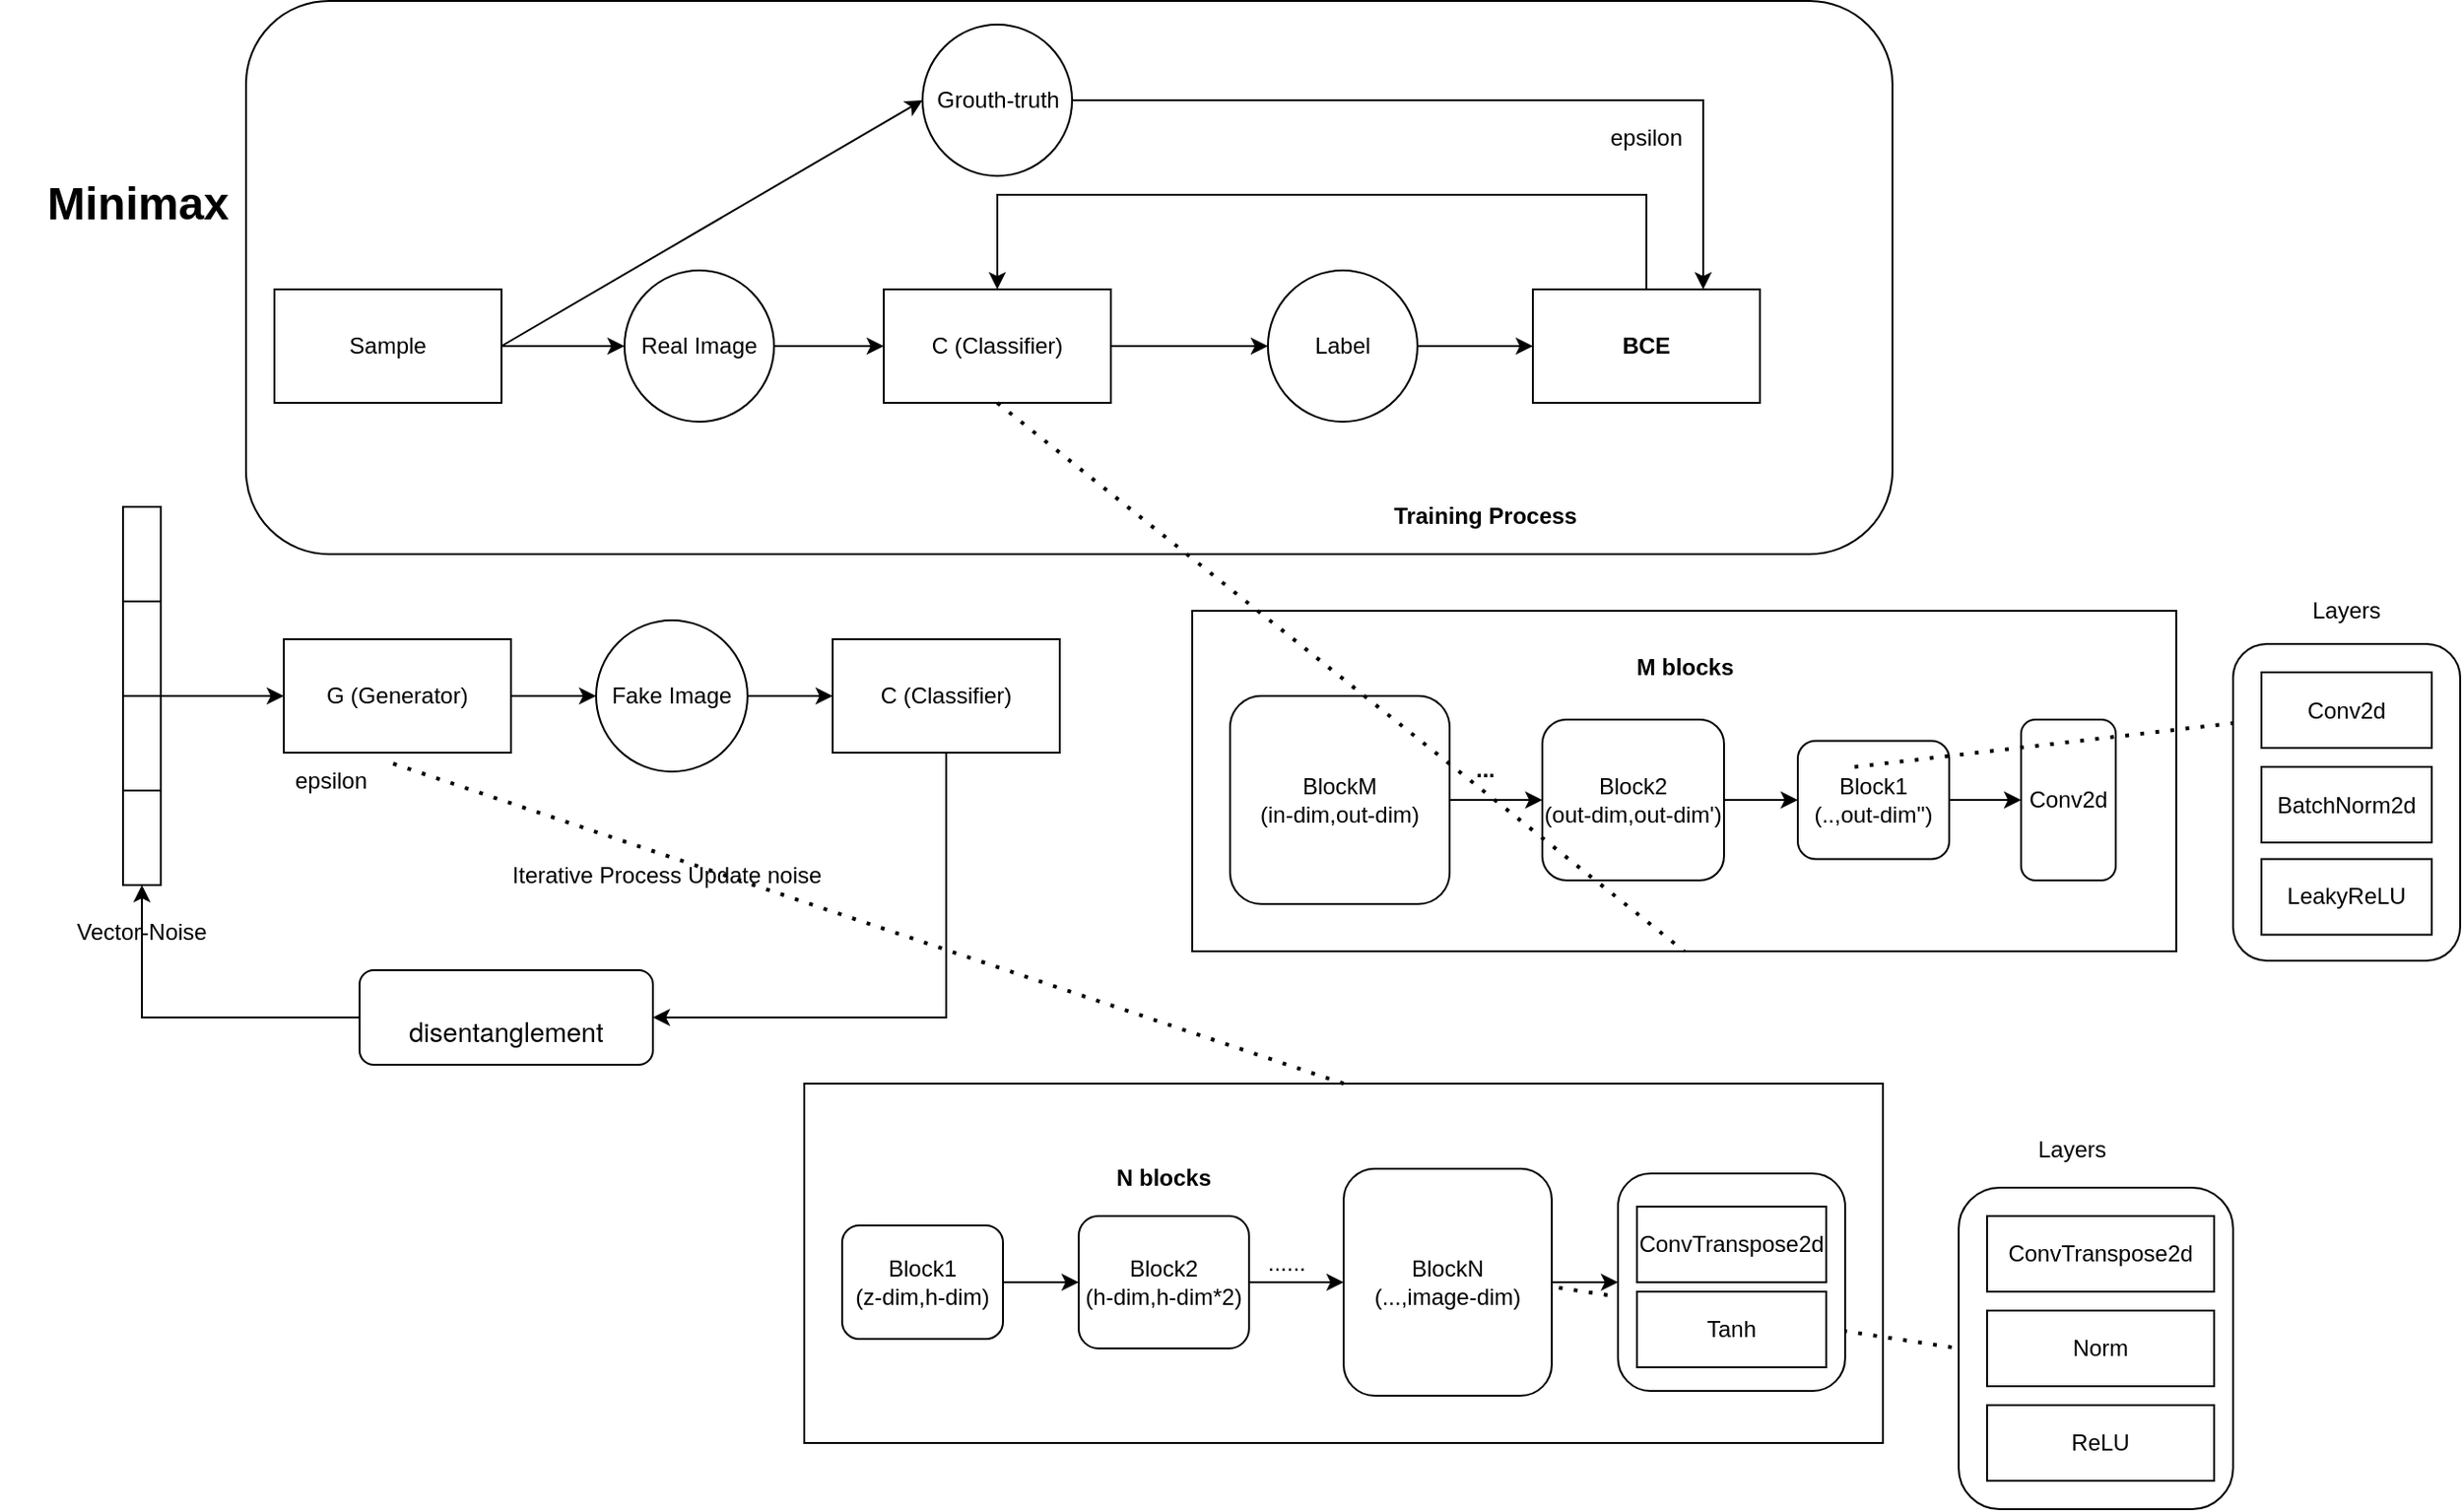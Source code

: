 <mxfile version="20.2.8" type="google"><diagram id="d-H721ZSFDZy-P4-3Kzx" name="Page-1"><mxGraphModel grid="1" page="1" gridSize="10" guides="1" tooltips="1" connect="1" arrows="1" fold="1" pageScale="1" pageWidth="850" pageHeight="1100" math="0" shadow="0"><root><mxCell id="0"/><mxCell id="1" parent="0"/><mxCell id="DaM4IC31y5g-kyvO1KNy-97" value="" style="rounded=1;whiteSpace=wrap;html=1;" vertex="1" parent="1"><mxGeometry x="170" y="97.5" width="870" height="292.5" as="geometry"/></mxCell><mxCell id="DaM4IC31y5g-kyvO1KNy-2" value="" style="rounded=0;whiteSpace=wrap;html=1;" vertex="1" parent="1"><mxGeometry x="465" y="670" width="570" height="190" as="geometry"/></mxCell><mxCell id="DaM4IC31y5g-kyvO1KNy-3" value="" style="rounded=0;whiteSpace=wrap;html=1;" vertex="1" parent="1"><mxGeometry x="105" y="365" width="20" height="200" as="geometry"/></mxCell><mxCell id="DaM4IC31y5g-kyvO1KNy-4" value="" style="endArrow=none;html=1;rounded=0;exitX=0;exitY=0.25;exitDx=0;exitDy=0;entryX=1;entryY=0.25;entryDx=0;entryDy=0;" edge="1" parent="1" source="DaM4IC31y5g-kyvO1KNy-3" target="DaM4IC31y5g-kyvO1KNy-3"><mxGeometry width="50" height="50" relative="1" as="geometry"><mxPoint x="415" y="485" as="sourcePoint"/><mxPoint x="465" y="435" as="targetPoint"/></mxGeometry></mxCell><mxCell id="DaM4IC31y5g-kyvO1KNy-5" value="" style="endArrow=none;html=1;rounded=0;exitX=0;exitY=0.5;exitDx=0;exitDy=0;entryX=1;entryY=0.5;entryDx=0;entryDy=0;" edge="1" parent="1" source="DaM4IC31y5g-kyvO1KNy-3" target="DaM4IC31y5g-kyvO1KNy-3"><mxGeometry width="50" height="50" relative="1" as="geometry"><mxPoint x="115" y="425" as="sourcePoint"/><mxPoint x="145" y="425" as="targetPoint"/></mxGeometry></mxCell><mxCell id="DaM4IC31y5g-kyvO1KNy-6" value="" style="endArrow=none;html=1;rounded=0;exitX=0;exitY=0.75;exitDx=0;exitDy=0;entryX=1;entryY=0.75;entryDx=0;entryDy=0;" edge="1" parent="1" source="DaM4IC31y5g-kyvO1KNy-3" target="DaM4IC31y5g-kyvO1KNy-3"><mxGeometry width="50" height="50" relative="1" as="geometry"><mxPoint x="125" y="435" as="sourcePoint"/><mxPoint x="155" y="435" as="targetPoint"/></mxGeometry></mxCell><mxCell id="DaM4IC31y5g-kyvO1KNy-7" value="Vector-Noise" style="text;html=1;strokeColor=none;fillColor=none;align=center;verticalAlign=middle;whiteSpace=wrap;rounded=0;" vertex="1" parent="1"><mxGeometry x="40" y="575" width="150" height="30" as="geometry"/></mxCell><mxCell id="DaM4IC31y5g-kyvO1KNy-8" value="" style="edgeStyle=orthogonalEdgeStyle;rounded=0;orthogonalLoop=1;jettySize=auto;html=1;entryX=0;entryY=0.5;entryDx=0;entryDy=0;" edge="1" parent="1" source="DaM4IC31y5g-kyvO1KNy-9" target="DaM4IC31y5g-kyvO1KNy-22"><mxGeometry relative="1" as="geometry"><mxPoint x="385" y="465" as="targetPoint"/></mxGeometry></mxCell><mxCell id="DaM4IC31y5g-kyvO1KNy-9" value="G (Generator)" style="rounded=0;whiteSpace=wrap;html=1;" vertex="1" parent="1"><mxGeometry x="190" y="435" width="120" height="60" as="geometry"/></mxCell><mxCell id="DaM4IC31y5g-kyvO1KNy-10" value="" style="endArrow=classic;html=1;rounded=0;entryX=0;entryY=0.5;entryDx=0;entryDy=0;" edge="1" parent="1" target="DaM4IC31y5g-kyvO1KNy-9"><mxGeometry width="50" height="50" relative="1" as="geometry"><mxPoint x="125" y="465" as="sourcePoint"/><mxPoint x="465" y="425" as="targetPoint"/></mxGeometry></mxCell><mxCell id="DaM4IC31y5g-kyvO1KNy-12" value="Sample" style="rounded=0;whiteSpace=wrap;html=1;" vertex="1" parent="1"><mxGeometry x="185" y="250" width="120" height="60" as="geometry"/></mxCell><mxCell id="DaM4IC31y5g-kyvO1KNy-85" value="" style="edgeStyle=orthogonalEdgeStyle;rounded=0;orthogonalLoop=1;jettySize=auto;html=1;" edge="1" parent="1" source="DaM4IC31y5g-kyvO1KNy-14" target="DaM4IC31y5g-kyvO1KNy-82"><mxGeometry relative="1" as="geometry"/></mxCell><mxCell id="DaM4IC31y5g-kyvO1KNy-14" value="C (Classifier)" style="rounded=0;whiteSpace=wrap;html=1;" vertex="1" parent="1"><mxGeometry x="507" y="250" width="120" height="60" as="geometry"/></mxCell><mxCell id="DaM4IC31y5g-kyvO1KNy-17" value="&lt;h1&gt;Minimax&lt;/h1&gt;" style="text;html=1;strokeColor=none;fillColor=none;spacing=5;spacingTop=-20;whiteSpace=wrap;overflow=hidden;rounded=0;" vertex="1" parent="1"><mxGeometry x="60" y="185" width="110" height="40" as="geometry"/></mxCell><mxCell id="DaM4IC31y5g-kyvO1KNy-18" value="" style="edgeStyle=orthogonalEdgeStyle;rounded=0;orthogonalLoop=1;jettySize=auto;html=1;exitX=1;exitY=0.5;exitDx=0;exitDy=0;entryX=0;entryY=0.5;entryDx=0;entryDy=0;" edge="1" parent="1" source="DaM4IC31y5g-kyvO1KNy-25" target="DaM4IC31y5g-kyvO1KNy-27"><mxGeometry relative="1" as="geometry"><mxPoint x="580" y="775" as="sourcePoint"/><mxPoint x="610" y="775" as="targetPoint"/></mxGeometry></mxCell><mxCell id="DaM4IC31y5g-kyvO1KNy-19" value="&lt;b&gt;N blocks&lt;/b&gt;" style="text;html=1;strokeColor=none;fillColor=none;align=center;verticalAlign=middle;whiteSpace=wrap;rounded=0;" vertex="1" parent="1"><mxGeometry x="560" y="705" width="190" height="30" as="geometry"/></mxCell><mxCell id="DaM4IC31y5g-kyvO1KNy-20" value="Layers" style="text;html=1;strokeColor=none;fillColor=none;align=center;verticalAlign=middle;whiteSpace=wrap;rounded=0;" vertex="1" parent="1"><mxGeometry x="1105" y="690" width="60" height="30" as="geometry"/></mxCell><mxCell id="DaM4IC31y5g-kyvO1KNy-21" value="Real Image" style="ellipse;whiteSpace=wrap;html=1;aspect=fixed;" vertex="1" parent="1"><mxGeometry x="370" y="240" width="79" height="80" as="geometry"/></mxCell><mxCell id="DaM4IC31y5g-kyvO1KNy-100" value="" style="edgeStyle=orthogonalEdgeStyle;rounded=0;orthogonalLoop=1;jettySize=auto;html=1;" edge="1" parent="1" source="DaM4IC31y5g-kyvO1KNy-22" target="DaM4IC31y5g-kyvO1KNy-99"><mxGeometry relative="1" as="geometry"/></mxCell><mxCell id="DaM4IC31y5g-kyvO1KNy-22" value="Fake Image" style="ellipse;whiteSpace=wrap;html=1;aspect=fixed;" vertex="1" parent="1"><mxGeometry x="355" y="425" width="80" height="80" as="geometry"/></mxCell><mxCell id="DaM4IC31y5g-kyvO1KNy-24" value="" style="endArrow=none;dashed=1;html=1;dashPattern=1 3;strokeWidth=2;rounded=0;entryX=0;entryY=0.5;entryDx=0;entryDy=0;" edge="1" parent="1" target="DaM4IC31y5g-kyvO1KNy-30"><mxGeometry width="50" height="50" relative="1" as="geometry"><mxPoint x="840" y="774.33" as="sourcePoint"/><mxPoint x="910" y="774.33" as="targetPoint"/></mxGeometry></mxCell><mxCell id="DaM4IC31y5g-kyvO1KNy-25" value="Block1&lt;br&gt;(z-dim,h-dim)" style="rounded=1;whiteSpace=wrap;html=1;" vertex="1" parent="1"><mxGeometry x="485" y="745" width="85" height="60" as="geometry"/></mxCell><mxCell id="DaM4IC31y5g-kyvO1KNy-26" style="edgeStyle=orthogonalEdgeStyle;rounded=0;orthogonalLoop=1;jettySize=auto;html=1;entryX=0;entryY=0.5;entryDx=0;entryDy=0;" edge="1" parent="1" source="DaM4IC31y5g-kyvO1KNy-27" target="DaM4IC31y5g-kyvO1KNy-29"><mxGeometry relative="1" as="geometry"/></mxCell><mxCell id="DaM4IC31y5g-kyvO1KNy-27" value="Block2&lt;br&gt;(h-dim,h-dim*2)" style="rounded=1;whiteSpace=wrap;html=1;" vertex="1" parent="1"><mxGeometry x="610" y="740" width="90" height="70" as="geometry"/></mxCell><mxCell id="DaM4IC31y5g-kyvO1KNy-28" value="" style="edgeStyle=orthogonalEdgeStyle;rounded=0;orthogonalLoop=1;jettySize=auto;html=1;" edge="1" parent="1" source="DaM4IC31y5g-kyvO1KNy-29" target="DaM4IC31y5g-kyvO1KNy-63"><mxGeometry relative="1" as="geometry"/></mxCell><mxCell id="DaM4IC31y5g-kyvO1KNy-29" value="BlockN&lt;br&gt;(...,image-dim)" style="rounded=1;whiteSpace=wrap;html=1;" vertex="1" parent="1"><mxGeometry x="750" y="715" width="110" height="120" as="geometry"/></mxCell><mxCell id="DaM4IC31y5g-kyvO1KNy-30" value="" style="rounded=1;whiteSpace=wrap;html=1;" vertex="1" parent="1"><mxGeometry x="1075" y="725" width="145" height="170" as="geometry"/></mxCell><mxCell id="DaM4IC31y5g-kyvO1KNy-31" value="ConvTranspose2d" style="rounded=0;whiteSpace=wrap;html=1;" vertex="1" parent="1"><mxGeometry x="1090" y="740" width="120" height="40" as="geometry"/></mxCell><mxCell id="DaM4IC31y5g-kyvO1KNy-32" value="Norm" style="rounded=0;whiteSpace=wrap;html=1;" vertex="1" parent="1"><mxGeometry x="1090" y="790" width="120" height="40" as="geometry"/></mxCell><mxCell id="DaM4IC31y5g-kyvO1KNy-33" value="ReLU" style="rounded=0;whiteSpace=wrap;html=1;" vertex="1" parent="1"><mxGeometry x="1090" y="840" width="120" height="40" as="geometry"/></mxCell><mxCell id="DaM4IC31y5g-kyvO1KNy-34" value="" style="endArrow=none;dashed=1;html=1;dashPattern=1 3;strokeWidth=2;rounded=0;exitX=0.5;exitY=0;exitDx=0;exitDy=0;" edge="1" parent="1" source="DaM4IC31y5g-kyvO1KNy-2"><mxGeometry width="50" height="50" relative="1" as="geometry"><mxPoint x="245" y="625" as="sourcePoint"/><mxPoint x="245.5" y="500" as="targetPoint"/></mxGeometry></mxCell><mxCell id="DaM4IC31y5g-kyvO1KNy-35" value="" style="rounded=0;whiteSpace=wrap;html=1;" vertex="1" parent="1"><mxGeometry x="670" y="420" width="520" height="180" as="geometry"/></mxCell><mxCell id="DaM4IC31y5g-kyvO1KNy-36" value="" style="edgeStyle=orthogonalEdgeStyle;rounded=0;orthogonalLoop=1;jettySize=auto;html=1;" edge="1" parent="1" source="DaM4IC31y5g-kyvO1KNy-37" target="DaM4IC31y5g-kyvO1KNy-38"><mxGeometry relative="1" as="geometry"/></mxCell><mxCell id="DaM4IC31y5g-kyvO1KNy-37" value="&lt;span style=&quot;font-weight: normal;&quot;&gt;BlockM&lt;br&gt;(in-dim,out-dim)&lt;/span&gt;" style="rounded=1;whiteSpace=wrap;html=1;fontStyle=1" vertex="1" parent="1"><mxGeometry x="690" y="465" width="116" height="110" as="geometry"/></mxCell><mxCell id="DaM4IC31y5g-kyvO1KNy-38" value="Block2&lt;br&gt;(out-dim,out-dim')" style="rounded=1;whiteSpace=wrap;html=1;" vertex="1" parent="1"><mxGeometry x="855" y="477.5" width="96" height="85" as="geometry"/></mxCell><mxCell id="DaM4IC31y5g-kyvO1KNy-39" value="Conv2d" style="rounded=1;whiteSpace=wrap;html=1;" vertex="1" parent="1"><mxGeometry x="1108" y="477.5" width="50" height="85" as="geometry"/></mxCell><mxCell id="DaM4IC31y5g-kyvO1KNy-40" value="......" style="text;html=1;strokeColor=none;fillColor=none;align=center;verticalAlign=middle;whiteSpace=wrap;rounded=0;" vertex="1" parent="1"><mxGeometry x="690" y="750" width="60" height="30" as="geometry"/></mxCell><mxCell id="DaM4IC31y5g-kyvO1KNy-41" value="&lt;b&gt;...&lt;/b&gt;" style="text;html=1;strokeColor=none;fillColor=none;align=center;verticalAlign=middle;whiteSpace=wrap;rounded=0;" vertex="1" parent="1"><mxGeometry x="795" y="488.75" width="60" height="30" as="geometry"/></mxCell><mxCell id="DaM4IC31y5g-kyvO1KNy-42" value="&lt;b&gt;M blocks&lt;/b&gt;" style="text;html=1;strokeColor=none;fillColor=none;align=center;verticalAlign=middle;whiteSpace=wrap;rounded=0;" vertex="1" parent="1"><mxGeometry x="802.5" y="435" width="255" height="30" as="geometry"/></mxCell><mxCell id="DaM4IC31y5g-kyvO1KNy-43" value="Block1&lt;br&gt;(..,out-dim'')" style="rounded=1;whiteSpace=wrap;html=1;" vertex="1" parent="1"><mxGeometry x="990" y="488.75" width="80" height="62.5" as="geometry"/></mxCell><mxCell id="DaM4IC31y5g-kyvO1KNy-44" value="" style="endArrow=classic;html=1;rounded=0;exitX=1;exitY=0.5;exitDx=0;exitDy=0;entryX=0;entryY=0.5;entryDx=0;entryDy=0;" edge="1" parent="1" source="DaM4IC31y5g-kyvO1KNy-38" target="DaM4IC31y5g-kyvO1KNy-43"><mxGeometry width="50" height="50" relative="1" as="geometry"><mxPoint x="800" y="760" as="sourcePoint"/><mxPoint x="850" y="710" as="targetPoint"/></mxGeometry></mxCell><mxCell id="DaM4IC31y5g-kyvO1KNy-45" value="" style="endArrow=classic;html=1;rounded=0;exitX=1;exitY=0.5;exitDx=0;exitDy=0;entryX=0;entryY=0.5;entryDx=0;entryDy=0;" edge="1" parent="1" source="DaM4IC31y5g-kyvO1KNy-43" target="DaM4IC31y5g-kyvO1KNy-39"><mxGeometry width="50" height="50" relative="1" as="geometry"><mxPoint x="800" y="760" as="sourcePoint"/><mxPoint x="850" y="710" as="targetPoint"/></mxGeometry></mxCell><mxCell id="DaM4IC31y5g-kyvO1KNy-47" value="Layers" style="text;html=1;strokeColor=none;fillColor=none;align=center;verticalAlign=middle;whiteSpace=wrap;rounded=0;" vertex="1" parent="1"><mxGeometry x="1250" y="405" width="60" height="30" as="geometry"/></mxCell><mxCell id="DaM4IC31y5g-kyvO1KNy-48" value="" style="rounded=1;whiteSpace=wrap;html=1;" vertex="1" parent="1"><mxGeometry x="1220" y="437.5" width="120" height="167.5" as="geometry"/></mxCell><mxCell id="DaM4IC31y5g-kyvO1KNy-49" value="Conv2d" style="rounded=0;whiteSpace=wrap;html=1;" vertex="1" parent="1"><mxGeometry x="1235" y="452.5" width="90" height="40" as="geometry"/></mxCell><mxCell id="DaM4IC31y5g-kyvO1KNy-50" value="BatchNorm2d" style="rounded=0;whiteSpace=wrap;html=1;" vertex="1" parent="1"><mxGeometry x="1235" y="502.5" width="90" height="40" as="geometry"/></mxCell><mxCell id="DaM4IC31y5g-kyvO1KNy-51" value="" style="endArrow=none;dashed=1;html=1;dashPattern=1 3;strokeWidth=2;rounded=0;entryX=0;entryY=0.25;entryDx=0;entryDy=0;" edge="1" parent="1" target="DaM4IC31y5g-kyvO1KNy-48"><mxGeometry width="50" height="50" relative="1" as="geometry"><mxPoint x="1020" y="502.5" as="sourcePoint"/><mxPoint x="1070" y="452.5" as="targetPoint"/></mxGeometry></mxCell><mxCell id="DaM4IC31y5g-kyvO1KNy-54" value="epsilon" style="text;html=1;strokeColor=none;fillColor=none;align=center;verticalAlign=middle;whiteSpace=wrap;rounded=0;" vertex="1" parent="1"><mxGeometry x="185" y="495" width="60" height="30" as="geometry"/></mxCell><mxCell id="DaM4IC31y5g-kyvO1KNy-57" value="LeakyReLU" style="rounded=0;whiteSpace=wrap;html=1;" vertex="1" parent="1"><mxGeometry x="1235" y="551.25" width="90" height="40" as="geometry"/></mxCell><mxCell id="DaM4IC31y5g-kyvO1KNy-63" value="" style="rounded=1;whiteSpace=wrap;html=1;" vertex="1" parent="1"><mxGeometry x="895" y="717.5" width="120" height="115" as="geometry"/></mxCell><mxCell id="DaM4IC31y5g-kyvO1KNy-64" value="ConvTranspose2d" style="rounded=0;whiteSpace=wrap;html=1;" vertex="1" parent="1"><mxGeometry x="905" y="735" width="100" height="40" as="geometry"/></mxCell><mxCell id="DaM4IC31y5g-kyvO1KNy-65" value="Tanh" style="rounded=0;whiteSpace=wrap;html=1;" vertex="1" parent="1"><mxGeometry x="905" y="780" width="100" height="40" as="geometry"/></mxCell><mxCell id="DaM4IC31y5g-kyvO1KNy-76" value="Grouth-truth" style="ellipse;whiteSpace=wrap;html=1;aspect=fixed;" vertex="1" parent="1"><mxGeometry x="527.5" y="110" width="79" height="80" as="geometry"/></mxCell><mxCell id="DaM4IC31y5g-kyvO1KNy-77" value="" style="endArrow=classic;html=1;rounded=0;exitX=1;exitY=0.5;exitDx=0;exitDy=0;entryX=0;entryY=0.5;entryDx=0;entryDy=0;" edge="1" parent="1" source="DaM4IC31y5g-kyvO1KNy-12" target="DaM4IC31y5g-kyvO1KNy-21"><mxGeometry width="50" height="50" relative="1" as="geometry"><mxPoint x="650" y="280" as="sourcePoint"/><mxPoint x="700" y="230" as="targetPoint"/></mxGeometry></mxCell><mxCell id="DaM4IC31y5g-kyvO1KNy-78" value="" style="endArrow=classic;html=1;rounded=0;exitX=1;exitY=0.5;exitDx=0;exitDy=0;entryX=0;entryY=0.5;entryDx=0;entryDy=0;" edge="1" parent="1" source="DaM4IC31y5g-kyvO1KNy-12" target="DaM4IC31y5g-kyvO1KNy-76"><mxGeometry width="50" height="50" relative="1" as="geometry"><mxPoint x="650" y="280" as="sourcePoint"/><mxPoint x="700" y="230" as="targetPoint"/></mxGeometry></mxCell><mxCell id="DaM4IC31y5g-kyvO1KNy-79" value="" style="endArrow=classic;html=1;rounded=0;exitX=1;exitY=0.5;exitDx=0;exitDy=0;entryX=0;entryY=0.5;entryDx=0;entryDy=0;" edge="1" parent="1" source="DaM4IC31y5g-kyvO1KNy-21" target="DaM4IC31y5g-kyvO1KNy-14"><mxGeometry width="50" height="50" relative="1" as="geometry"><mxPoint x="650" y="280" as="sourcePoint"/><mxPoint x="700" y="230" as="targetPoint"/></mxGeometry></mxCell><mxCell id="DaM4IC31y5g-kyvO1KNy-90" style="edgeStyle=orthogonalEdgeStyle;rounded=0;orthogonalLoop=1;jettySize=auto;html=1;entryX=0.5;entryY=0;entryDx=0;entryDy=0;" edge="1" parent="1" source="DaM4IC31y5g-kyvO1KNy-81" target="DaM4IC31y5g-kyvO1KNy-14"><mxGeometry relative="1" as="geometry"><Array as="points"><mxPoint x="910" y="200"/><mxPoint x="567" y="200"/></Array></mxGeometry></mxCell><mxCell id="DaM4IC31y5g-kyvO1KNy-81" value="&lt;b&gt;BCE&lt;/b&gt;" style="rounded=0;whiteSpace=wrap;html=1;" vertex="1" parent="1"><mxGeometry x="850" y="250" width="120" height="60" as="geometry"/></mxCell><mxCell id="DaM4IC31y5g-kyvO1KNy-88" value="" style="edgeStyle=orthogonalEdgeStyle;rounded=0;orthogonalLoop=1;jettySize=auto;html=1;" edge="1" parent="1" source="DaM4IC31y5g-kyvO1KNy-82" target="DaM4IC31y5g-kyvO1KNy-81"><mxGeometry relative="1" as="geometry"/></mxCell><mxCell id="DaM4IC31y5g-kyvO1KNy-82" value="Label" style="ellipse;whiteSpace=wrap;html=1;aspect=fixed;" vertex="1" parent="1"><mxGeometry x="710" y="240" width="79" height="80" as="geometry"/></mxCell><mxCell id="DaM4IC31y5g-kyvO1KNy-89" value="" style="endArrow=classic;html=1;rounded=0;exitX=1;exitY=0.5;exitDx=0;exitDy=0;entryX=0.75;entryY=0;entryDx=0;entryDy=0;" edge="1" parent="1" source="DaM4IC31y5g-kyvO1KNy-76" target="DaM4IC31y5g-kyvO1KNy-81"><mxGeometry width="50" height="50" relative="1" as="geometry"><mxPoint x="650" y="280" as="sourcePoint"/><mxPoint x="700" y="230" as="targetPoint"/><Array as="points"><mxPoint x="940" y="150"/></Array></mxGeometry></mxCell><mxCell id="DaM4IC31y5g-kyvO1KNy-91" value="epsilon" style="text;html=1;strokeColor=none;fillColor=none;align=center;verticalAlign=middle;whiteSpace=wrap;rounded=0;" vertex="1" parent="1"><mxGeometry x="880" y="155" width="60" height="30" as="geometry"/></mxCell><mxCell id="DaM4IC31y5g-kyvO1KNy-95" value="" style="endArrow=none;dashed=1;html=1;dashPattern=1 3;strokeWidth=2;rounded=0;entryX=0.5;entryY=1;entryDx=0;entryDy=0;exitX=0.5;exitY=1;exitDx=0;exitDy=0;" edge="1" parent="1" source="DaM4IC31y5g-kyvO1KNy-14" target="DaM4IC31y5g-kyvO1KNy-35"><mxGeometry width="50" height="50" relative="1" as="geometry"><mxPoint x="490" y="480" as="sourcePoint"/><mxPoint x="540" y="430" as="targetPoint"/></mxGeometry></mxCell><mxCell id="DaM4IC31y5g-kyvO1KNy-98" value="&lt;b&gt;Training Process&lt;/b&gt;" style="text;html=1;strokeColor=none;fillColor=none;align=center;verticalAlign=middle;whiteSpace=wrap;rounded=0;" vertex="1" parent="1"><mxGeometry x="700" y="350" width="250" height="40" as="geometry"/></mxCell><mxCell id="DaM4IC31y5g-kyvO1KNy-99" value="C (Classifier)" style="rounded=0;whiteSpace=wrap;html=1;" vertex="1" parent="1"><mxGeometry x="480" y="435" width="120" height="60" as="geometry"/></mxCell><mxCell id="DaM4IC31y5g-kyvO1KNy-102" value="Iterative Process Update noise" style="text;html=1;strokeColor=none;fillColor=none;align=center;verticalAlign=middle;whiteSpace=wrap;rounded=0;" vertex="1" parent="1"><mxGeometry x="305" y="545" width="175" height="30" as="geometry"/></mxCell><mxCell id="DaM4IC31y5g-kyvO1KNy-105" value="&lt;h2 style=&quot;box-sizing: border-box; font-family: &amp;quot;Helvetica Neue&amp;quot;, Helvetica, Arial, sans-serif; line-height: 1; margin: 0.636em 0px 0px; text-align: start; background-color: rgb(255, 255, 255);&quot; id=&quot;Entanglement-and-Regularization&quot;&gt;&lt;font style=&quot;font-size: 14px; font-weight: normal;&quot;&gt;disentanglement&lt;/font&gt;&lt;/h2&gt;" style="rounded=1;whiteSpace=wrap;html=1;" vertex="1" parent="1"><mxGeometry x="230" y="610" width="155" height="50" as="geometry"/></mxCell><mxCell id="DaM4IC31y5g-kyvO1KNy-106" value="" style="endArrow=classic;html=1;rounded=0;fontSize=14;exitX=0.5;exitY=1;exitDx=0;exitDy=0;entryX=1;entryY=0.5;entryDx=0;entryDy=0;" edge="1" parent="1" source="DaM4IC31y5g-kyvO1KNy-99" target="DaM4IC31y5g-kyvO1KNy-105"><mxGeometry width="50" height="50" relative="1" as="geometry"><mxPoint x="540" y="560" as="sourcePoint"/><mxPoint x="590" y="510" as="targetPoint"/><Array as="points"><mxPoint x="540" y="635"/></Array></mxGeometry></mxCell><mxCell id="DaM4IC31y5g-kyvO1KNy-107" value="" style="endArrow=classic;html=1;rounded=0;fontSize=14;exitX=0;exitY=0.5;exitDx=0;exitDy=0;entryX=0.5;entryY=1;entryDx=0;entryDy=0;" edge="1" parent="1" source="DaM4IC31y5g-kyvO1KNy-105" target="DaM4IC31y5g-kyvO1KNy-3"><mxGeometry width="50" height="50" relative="1" as="geometry"><mxPoint x="540" y="560" as="sourcePoint"/><mxPoint x="590" y="510" as="targetPoint"/><Array as="points"><mxPoint x="115" y="635"/></Array></mxGeometry></mxCell></root></mxGraphModel></diagram></mxfile>